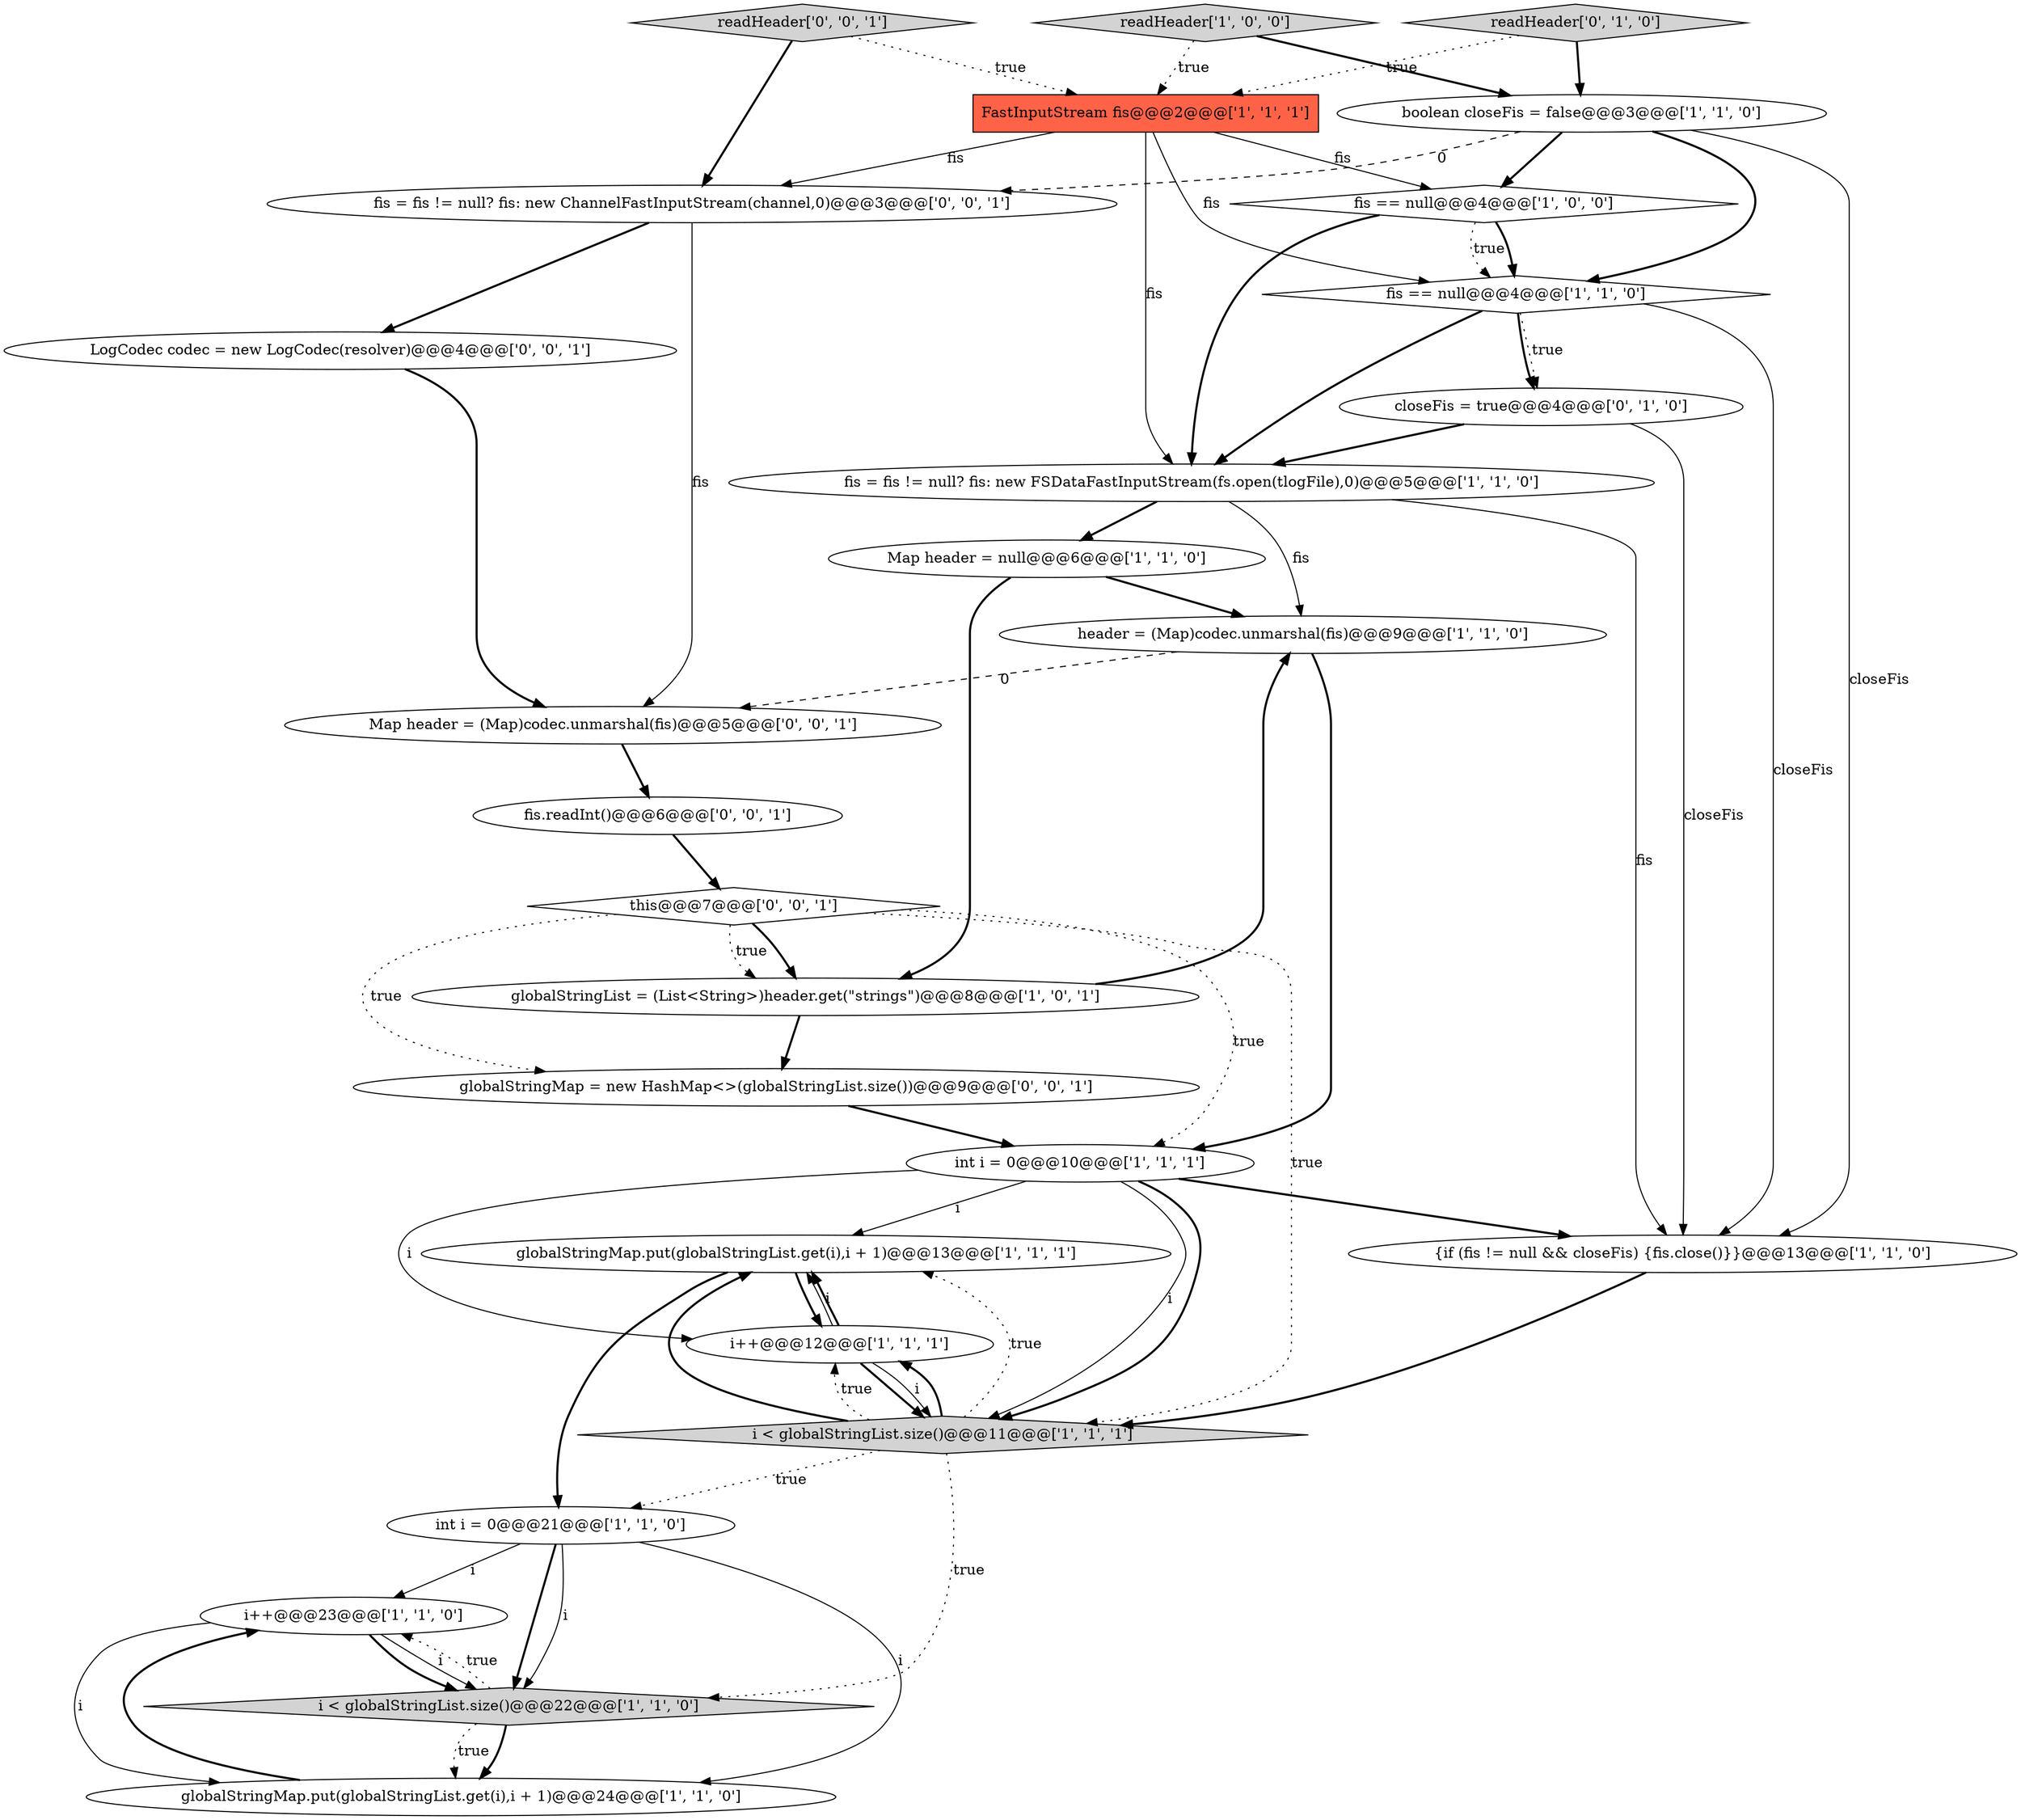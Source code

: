 digraph {
11 [style = filled, label = "globalStringMap.put(globalStringList.get(i),i + 1)@@@13@@@['1', '1', '1']", fillcolor = white, shape = ellipse image = "AAA0AAABBB1BBB"];
14 [style = filled, label = "FastInputStream fis@@@2@@@['1', '1', '1']", fillcolor = tomato, shape = box image = "AAA0AAABBB1BBB"];
18 [style = filled, label = "readHeader['0', '1', '0']", fillcolor = lightgray, shape = diamond image = "AAA0AAABBB2BBB"];
6 [style = filled, label = "Map header = null@@@6@@@['1', '1', '0']", fillcolor = white, shape = ellipse image = "AAA0AAABBB1BBB"];
25 [style = filled, label = "readHeader['0', '0', '1']", fillcolor = lightgray, shape = diamond image = "AAA0AAABBB3BBB"];
12 [style = filled, label = "header = (Map)codec.unmarshal(fis)@@@9@@@['1', '1', '0']", fillcolor = white, shape = ellipse image = "AAA0AAABBB1BBB"];
2 [style = filled, label = "i < globalStringList.size()@@@11@@@['1', '1', '1']", fillcolor = lightgray, shape = diamond image = "AAA0AAABBB1BBB"];
16 [style = filled, label = "fis == null@@@4@@@['1', '1', '0']", fillcolor = white, shape = diamond image = "AAA0AAABBB1BBB"];
17 [style = filled, label = "i++@@@23@@@['1', '1', '0']", fillcolor = white, shape = ellipse image = "AAA0AAABBB1BBB"];
7 [style = filled, label = "globalStringMap.put(globalStringList.get(i),i + 1)@@@24@@@['1', '1', '0']", fillcolor = white, shape = ellipse image = "AAA0AAABBB1BBB"];
4 [style = filled, label = "i < globalStringList.size()@@@22@@@['1', '1', '0']", fillcolor = lightgray, shape = diamond image = "AAA0AAABBB1BBB"];
5 [style = filled, label = "fis == null@@@4@@@['1', '0', '0']", fillcolor = white, shape = diamond image = "AAA0AAABBB1BBB"];
20 [style = filled, label = "Map header = (Map)codec.unmarshal(fis)@@@5@@@['0', '0', '1']", fillcolor = white, shape = ellipse image = "AAA0AAABBB3BBB"];
26 [style = filled, label = "fis.readInt()@@@6@@@['0', '0', '1']", fillcolor = white, shape = ellipse image = "AAA0AAABBB3BBB"];
0 [style = filled, label = "int i = 0@@@21@@@['1', '1', '0']", fillcolor = white, shape = ellipse image = "AAA0AAABBB1BBB"];
24 [style = filled, label = "this@@@7@@@['0', '0', '1']", fillcolor = white, shape = diamond image = "AAA0AAABBB3BBB"];
10 [style = filled, label = "boolean closeFis = false@@@3@@@['1', '1', '0']", fillcolor = white, shape = ellipse image = "AAA0AAABBB1BBB"];
9 [style = filled, label = "readHeader['1', '0', '0']", fillcolor = lightgray, shape = diamond image = "AAA0AAABBB1BBB"];
8 [style = filled, label = "int i = 0@@@10@@@['1', '1', '1']", fillcolor = white, shape = ellipse image = "AAA0AAABBB1BBB"];
21 [style = filled, label = "LogCodec codec = new LogCodec(resolver)@@@4@@@['0', '0', '1']", fillcolor = white, shape = ellipse image = "AAA0AAABBB3BBB"];
3 [style = filled, label = "{if (fis != null && closeFis) {fis.close()}}@@@13@@@['1', '1', '0']", fillcolor = white, shape = ellipse image = "AAA0AAABBB1BBB"];
13 [style = filled, label = "i++@@@12@@@['1', '1', '1']", fillcolor = white, shape = ellipse image = "AAA0AAABBB1BBB"];
19 [style = filled, label = "closeFis = true@@@4@@@['0', '1', '0']", fillcolor = white, shape = ellipse image = "AAA0AAABBB2BBB"];
1 [style = filled, label = "fis = fis != null? fis: new FSDataFastInputStream(fs.open(tlogFile),0)@@@5@@@['1', '1', '0']", fillcolor = white, shape = ellipse image = "AAA0AAABBB1BBB"];
22 [style = filled, label = "fis = fis != null? fis: new ChannelFastInputStream(channel,0)@@@3@@@['0', '0', '1']", fillcolor = white, shape = ellipse image = "AAA0AAABBB3BBB"];
23 [style = filled, label = "globalStringMap = new HashMap<>(globalStringList.size())@@@9@@@['0', '0', '1']", fillcolor = white, shape = ellipse image = "AAA0AAABBB3BBB"];
15 [style = filled, label = "globalStringList = (List<String>)header.get(\"strings\")@@@8@@@['1', '0', '1']", fillcolor = white, shape = ellipse image = "AAA0AAABBB1BBB"];
10->16 [style = bold, label=""];
2->11 [style = dotted, label="true"];
26->24 [style = bold, label=""];
8->11 [style = solid, label="i"];
5->16 [style = dotted, label="true"];
0->4 [style = bold, label=""];
4->7 [style = bold, label=""];
2->4 [style = dotted, label="true"];
0->4 [style = solid, label="i"];
19->1 [style = bold, label=""];
9->14 [style = dotted, label="true"];
6->15 [style = bold, label=""];
3->2 [style = bold, label=""];
2->11 [style = bold, label=""];
15->12 [style = bold, label=""];
2->13 [style = bold, label=""];
4->7 [style = dotted, label="true"];
5->1 [style = bold, label=""];
8->2 [style = solid, label="i"];
11->0 [style = bold, label=""];
8->13 [style = solid, label="i"];
16->19 [style = bold, label=""];
24->15 [style = bold, label=""];
15->23 [style = bold, label=""];
24->2 [style = dotted, label="true"];
14->5 [style = solid, label="fis"];
0->17 [style = solid, label="i"];
4->17 [style = dotted, label="true"];
19->3 [style = solid, label="closeFis"];
13->11 [style = solid, label="i"];
1->6 [style = bold, label=""];
13->2 [style = solid, label="i"];
10->3 [style = solid, label="closeFis"];
8->3 [style = bold, label=""];
14->22 [style = solid, label="fis"];
1->12 [style = solid, label="fis"];
17->4 [style = bold, label=""];
18->14 [style = dotted, label="true"];
16->3 [style = solid, label="closeFis"];
24->8 [style = dotted, label="true"];
13->11 [style = bold, label=""];
8->2 [style = bold, label=""];
24->23 [style = dotted, label="true"];
16->1 [style = bold, label=""];
21->20 [style = bold, label=""];
25->14 [style = dotted, label="true"];
22->20 [style = solid, label="fis"];
0->7 [style = solid, label="i"];
17->4 [style = solid, label="i"];
18->10 [style = bold, label=""];
23->8 [style = bold, label=""];
2->13 [style = dotted, label="true"];
14->16 [style = solid, label="fis"];
14->1 [style = solid, label="fis"];
6->12 [style = bold, label=""];
1->3 [style = solid, label="fis"];
11->13 [style = bold, label=""];
17->7 [style = solid, label="i"];
7->17 [style = bold, label=""];
22->21 [style = bold, label=""];
2->0 [style = dotted, label="true"];
24->15 [style = dotted, label="true"];
12->20 [style = dashed, label="0"];
13->2 [style = bold, label=""];
20->26 [style = bold, label=""];
12->8 [style = bold, label=""];
25->22 [style = bold, label=""];
10->22 [style = dashed, label="0"];
5->16 [style = bold, label=""];
10->5 [style = bold, label=""];
9->10 [style = bold, label=""];
16->19 [style = dotted, label="true"];
}
